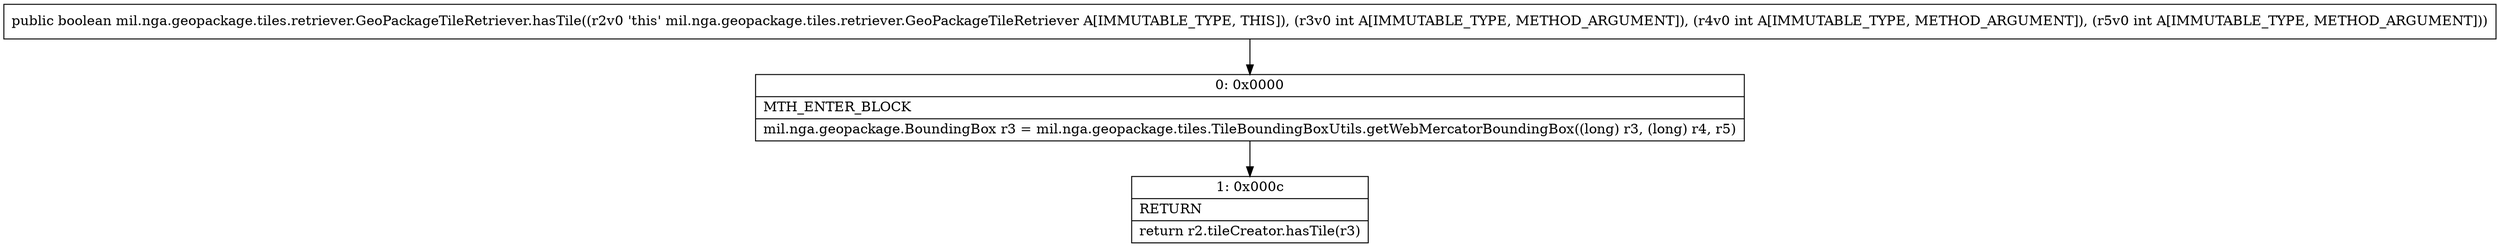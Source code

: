 digraph "CFG formil.nga.geopackage.tiles.retriever.GeoPackageTileRetriever.hasTile(III)Z" {
Node_0 [shape=record,label="{0\:\ 0x0000|MTH_ENTER_BLOCK\l|mil.nga.geopackage.BoundingBox r3 = mil.nga.geopackage.tiles.TileBoundingBoxUtils.getWebMercatorBoundingBox((long) r3, (long) r4, r5)\l}"];
Node_1 [shape=record,label="{1\:\ 0x000c|RETURN\l|return r2.tileCreator.hasTile(r3)\l}"];
MethodNode[shape=record,label="{public boolean mil.nga.geopackage.tiles.retriever.GeoPackageTileRetriever.hasTile((r2v0 'this' mil.nga.geopackage.tiles.retriever.GeoPackageTileRetriever A[IMMUTABLE_TYPE, THIS]), (r3v0 int A[IMMUTABLE_TYPE, METHOD_ARGUMENT]), (r4v0 int A[IMMUTABLE_TYPE, METHOD_ARGUMENT]), (r5v0 int A[IMMUTABLE_TYPE, METHOD_ARGUMENT])) }"];
MethodNode -> Node_0;
Node_0 -> Node_1;
}

